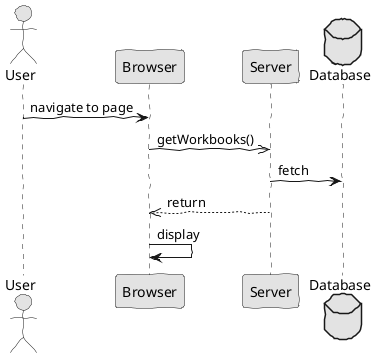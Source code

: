@startuml  analysis.png
skinparam handwritten true
skinparam monochrome true
skinparam packageStyle rect
skinparam defaultFontName FG Virgil
skinparam shadowing false

actor User

User -> Browser : navigate to page 
Browser ->> Server : getWorkbooks()

database Database 

Server -> Database : fetch

Server -->> Browser : return

Browser -> Browser : display

@enduml